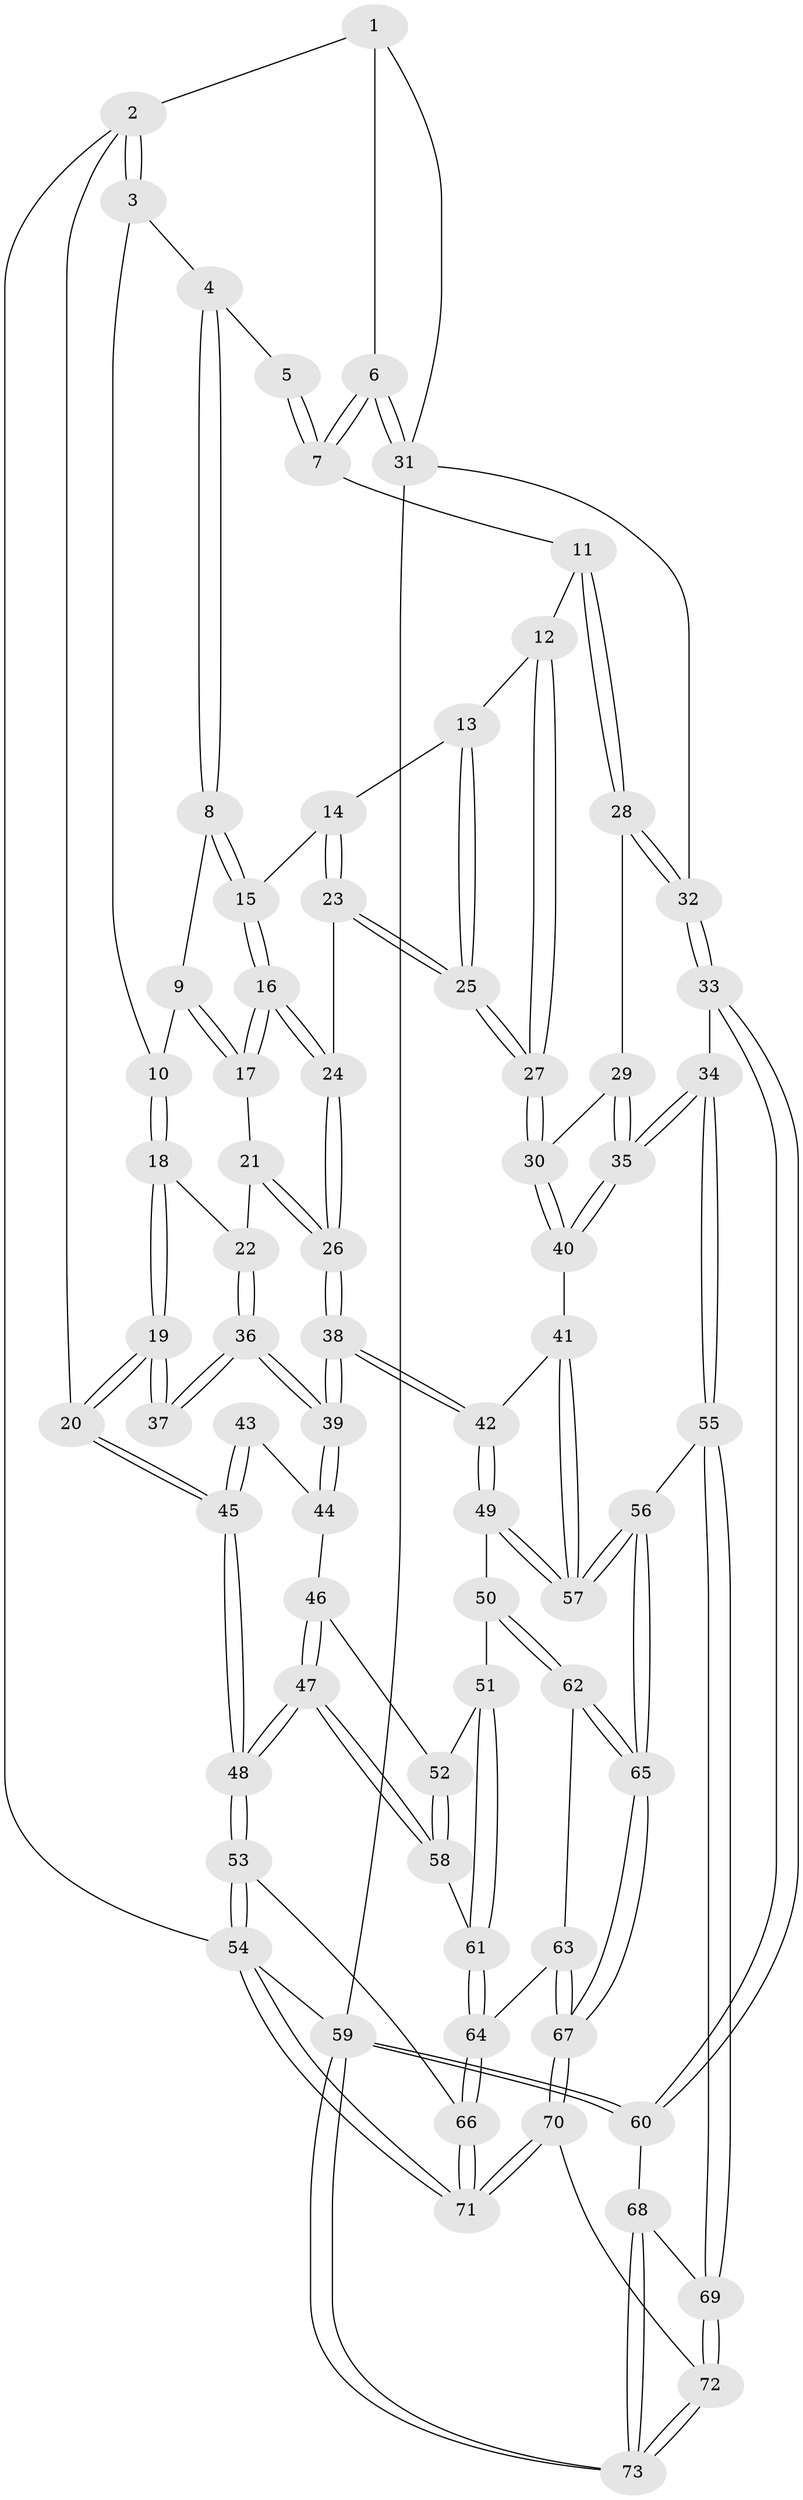 // coarse degree distribution, {5: 0.3333333333333333, 3: 0.13725490196078433, 4: 0.4117647058823529, 6: 0.11764705882352941}
// Generated by graph-tools (version 1.1) at 2025/24/03/03/25 07:24:38]
// undirected, 73 vertices, 179 edges
graph export_dot {
graph [start="1"]
  node [color=gray90,style=filled];
  1 [pos="+0.883636014507861+0"];
  2 [pos="+0+0"];
  3 [pos="+0+0"];
  4 [pos="+0.3897742853323311+0"];
  5 [pos="+0.7347287731764253+0"];
  6 [pos="+0.835898419592818+0.1637625485481304"];
  7 [pos="+0.6553686031188374+0.17554509516840783"];
  8 [pos="+0.3818486852697679+0"];
  9 [pos="+0.1484891971636304+0.1349228610147045"];
  10 [pos="+0.11684710051058027+0.13969039269026437"];
  11 [pos="+0.651798897908262+0.17664892185439274"];
  12 [pos="+0.6419905094200031+0.17634839071637404"];
  13 [pos="+0.5360800032576141+0.12069166892417037"];
  14 [pos="+0.41197502579194484+0.04264775505971604"];
  15 [pos="+0.40400021745192666+0.034536848881327936"];
  16 [pos="+0.32013235619629843+0.2600498652754157"];
  17 [pos="+0.1991617173089851+0.23665998868224575"];
  18 [pos="+0.06539271691802358+0.17689515857441862"];
  19 [pos="+0+0.2601894488806037"];
  20 [pos="+0+0.2572560656143016"];
  21 [pos="+0.19662643731075483+0.2545214291169106"];
  22 [pos="+0.14833022535786547+0.342264359270681"];
  23 [pos="+0.4724332736250977+0.3411238435562424"];
  24 [pos="+0.3199902950640855+0.34043770876197144"];
  25 [pos="+0.5058109280139058+0.3638843983666394"];
  26 [pos="+0.29989553967468646+0.3657371813375433"];
  27 [pos="+0.5285904301130544+0.3827988470121346"];
  28 [pos="+0.6869892780593466+0.34156683026380497"];
  29 [pos="+0.6858226973251915+0.3424612312811689"];
  30 [pos="+0.5416033838300831+0.4148876186226032"];
  31 [pos="+1+0.38899464324052097"];
  32 [pos="+1+0.4134258084213711"];
  33 [pos="+1+0.5756193812874032"];
  34 [pos="+0.7260813722370753+0.6157441554099657"];
  35 [pos="+0.7033548724029642+0.5989119253321911"];
  36 [pos="+0.15045050311734404+0.41961885807733984"];
  37 [pos="+0+0.36259393498868303"];
  38 [pos="+0.24108787261610146+0.46555216146691125"];
  39 [pos="+0.1770393500530972+0.4501041627245247"];
  40 [pos="+0.5436339927072008+0.49361526707505243"];
  41 [pos="+0.5309676382022144+0.4991138827034326"];
  42 [pos="+0.27558818577521693+0.5119854745859783"];
  43 [pos="+0.013788869058472712+0.5076870582222368"];
  44 [pos="+0.15525644443454434+0.4687898424778128"];
  45 [pos="+0+0.6728785777102148"];
  46 [pos="+0.12378089381736183+0.5185582990898521"];
  47 [pos="+0+0.6938950125845125"];
  48 [pos="+0+0.7003862468059411"];
  49 [pos="+0.2761305940976713+0.6178046370703721"];
  50 [pos="+0.2286345899223636+0.6551992710840457"];
  51 [pos="+0.19024314029587347+0.6723370790037579"];
  52 [pos="+0.0907075215268538+0.6382719920101467"];
  53 [pos="+0+0.902606561133036"];
  54 [pos="+0+1"];
  55 [pos="+0.6031490344941319+0.7916640620736156"];
  56 [pos="+0.41521835371578664+0.784254574278148"];
  57 [pos="+0.40033452838288236+0.7464261485938586"];
  58 [pos="+0+0.6988374483249983"];
  59 [pos="+1+1"];
  60 [pos="+1+0.6091313223407506"];
  61 [pos="+0.12265975437566701+0.7795210786188267"];
  62 [pos="+0.23307680267178965+0.8165173342199814"];
  63 [pos="+0.1865038215410398+0.8323802966473455"];
  64 [pos="+0.14874789042443054+0.8345910953888461"];
  65 [pos="+0.38648869333993097+0.8264103647228823"];
  66 [pos="+0.11240206848695182+0.9120907240873927"];
  67 [pos="+0.35031584455356285+1"];
  68 [pos="+0.6880323685411824+0.928093354248371"];
  69 [pos="+0.6172705570166263+0.8328674457933903"];
  70 [pos="+0.3440014152593164+1"];
  71 [pos="+0.2594581359513449+1"];
  72 [pos="+0.3728239963782054+1"];
  73 [pos="+0.9574275965123257+1"];
  1 -- 2;
  1 -- 6;
  1 -- 31;
  2 -- 3;
  2 -- 3;
  2 -- 20;
  2 -- 54;
  3 -- 4;
  3 -- 10;
  4 -- 5;
  4 -- 8;
  4 -- 8;
  5 -- 7;
  5 -- 7;
  6 -- 7;
  6 -- 7;
  6 -- 31;
  6 -- 31;
  7 -- 11;
  8 -- 9;
  8 -- 15;
  8 -- 15;
  9 -- 10;
  9 -- 17;
  9 -- 17;
  10 -- 18;
  10 -- 18;
  11 -- 12;
  11 -- 28;
  11 -- 28;
  12 -- 13;
  12 -- 27;
  12 -- 27;
  13 -- 14;
  13 -- 25;
  13 -- 25;
  14 -- 15;
  14 -- 23;
  14 -- 23;
  15 -- 16;
  15 -- 16;
  16 -- 17;
  16 -- 17;
  16 -- 24;
  16 -- 24;
  17 -- 21;
  18 -- 19;
  18 -- 19;
  18 -- 22;
  19 -- 20;
  19 -- 20;
  19 -- 37;
  19 -- 37;
  20 -- 45;
  20 -- 45;
  21 -- 22;
  21 -- 26;
  21 -- 26;
  22 -- 36;
  22 -- 36;
  23 -- 24;
  23 -- 25;
  23 -- 25;
  24 -- 26;
  24 -- 26;
  25 -- 27;
  25 -- 27;
  26 -- 38;
  26 -- 38;
  27 -- 30;
  27 -- 30;
  28 -- 29;
  28 -- 32;
  28 -- 32;
  29 -- 30;
  29 -- 35;
  29 -- 35;
  30 -- 40;
  30 -- 40;
  31 -- 32;
  31 -- 59;
  32 -- 33;
  32 -- 33;
  33 -- 34;
  33 -- 60;
  33 -- 60;
  34 -- 35;
  34 -- 35;
  34 -- 55;
  34 -- 55;
  35 -- 40;
  35 -- 40;
  36 -- 37;
  36 -- 37;
  36 -- 39;
  36 -- 39;
  38 -- 39;
  38 -- 39;
  38 -- 42;
  38 -- 42;
  39 -- 44;
  39 -- 44;
  40 -- 41;
  41 -- 42;
  41 -- 57;
  41 -- 57;
  42 -- 49;
  42 -- 49;
  43 -- 44;
  43 -- 45;
  43 -- 45;
  44 -- 46;
  45 -- 48;
  45 -- 48;
  46 -- 47;
  46 -- 47;
  46 -- 52;
  47 -- 48;
  47 -- 48;
  47 -- 58;
  47 -- 58;
  48 -- 53;
  48 -- 53;
  49 -- 50;
  49 -- 57;
  49 -- 57;
  50 -- 51;
  50 -- 62;
  50 -- 62;
  51 -- 52;
  51 -- 61;
  51 -- 61;
  52 -- 58;
  52 -- 58;
  53 -- 54;
  53 -- 54;
  53 -- 66;
  54 -- 71;
  54 -- 71;
  54 -- 59;
  55 -- 56;
  55 -- 69;
  55 -- 69;
  56 -- 57;
  56 -- 57;
  56 -- 65;
  56 -- 65;
  58 -- 61;
  59 -- 60;
  59 -- 60;
  59 -- 73;
  59 -- 73;
  60 -- 68;
  61 -- 64;
  61 -- 64;
  62 -- 63;
  62 -- 65;
  62 -- 65;
  63 -- 64;
  63 -- 67;
  63 -- 67;
  64 -- 66;
  64 -- 66;
  65 -- 67;
  65 -- 67;
  66 -- 71;
  66 -- 71;
  67 -- 70;
  67 -- 70;
  68 -- 69;
  68 -- 73;
  68 -- 73;
  69 -- 72;
  69 -- 72;
  70 -- 71;
  70 -- 71;
  70 -- 72;
  72 -- 73;
  72 -- 73;
}
